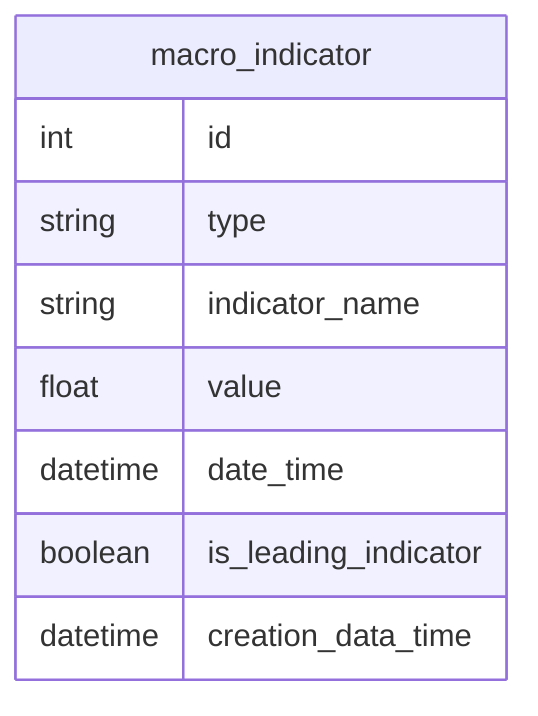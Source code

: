 erDiagram
    macro_indicator {
        int id
        string type
        string indicator_name
        float value
        datetime date_time
        boolean is_leading_indicator
        datetime creation_data_time
    }